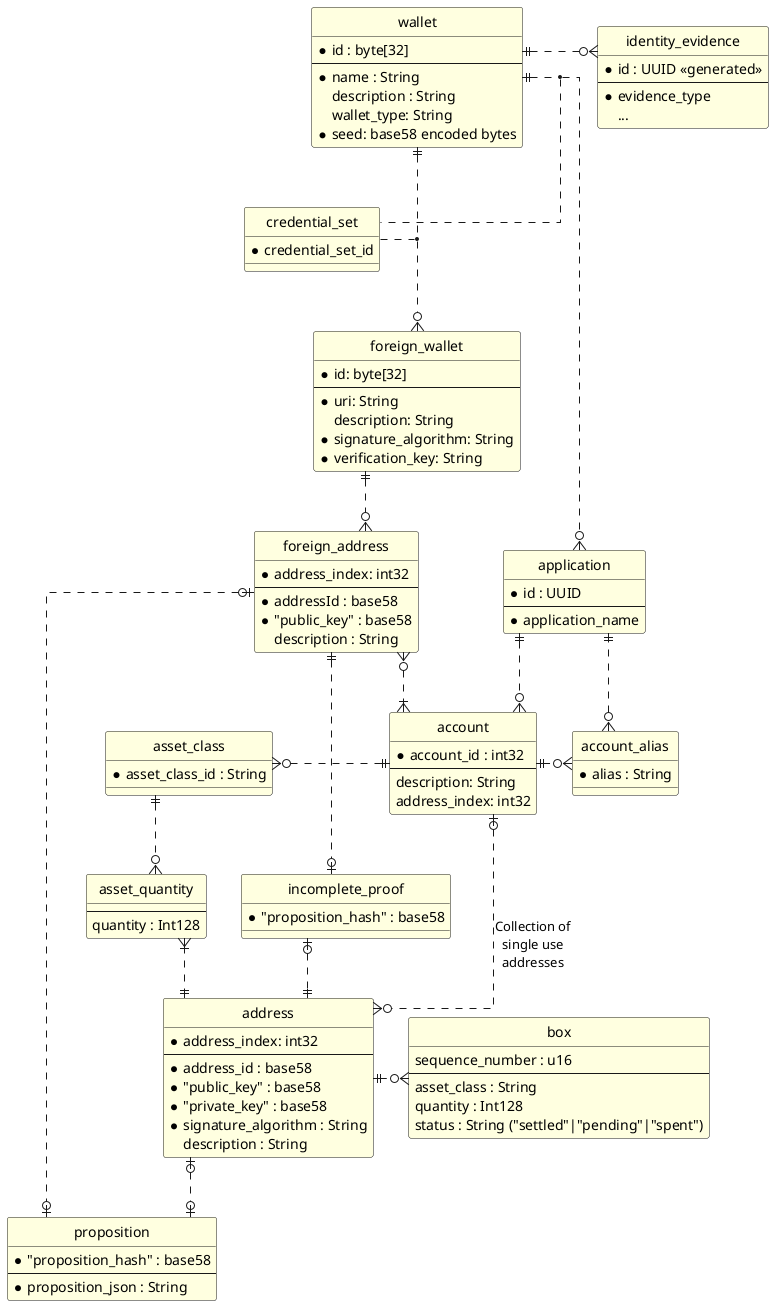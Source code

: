 @startuml

' hide the spot
hide circle

' avoid problems with angled crows feet
skinparam linetype ortho

skinparam class {
  BackgroundColor LightYellow
}

entity wallet {
  *id : byte[32]
  --
  *name : String
  description : String
  wallet_type: String
  *seed: base58 encoded bytes
}

entity "identity_evidence" as identity {
  *id : UUID <<generated>>
  --
  *evidence_type
  ...
}

entity foreign_wallet {
  *id: byte[32]
  --
  *uri: String
  description: String
  * signature_algorithm: String
  * verification_key: String
}

entity credential_set {
  *credential_set_id
}

entity application {
  *id : UUID
  --
  *application_name
}

entity account  {
  *account_id : int32
  --
  description: String
  address_index: int32
}

entity account_alias {
  * alias : String
}

entity asset_class  {
    * asset_class_id : String
}

entity asset_quantity {
    ---
    quantity : Int128
}

entity "address" as addr  {
  *address_index: int32
  --
  *address_id : base58
  *"public_key" : base58
  *"private_key" : base58
  *signature_algorithm : String
  description : String
}

entity box {
  sequence_number : u16
  --
  asset_class : String
  quantity : Int128
  status : String ("settled"|"pending"|"spent")
}

entity "foreign_address" as foreign  {
  *address_index: int32
  --
  *addressId : base58
  *"public_key" : base58
  description : String
}

entity "proposition" as prop  {
  *"proposition_hash" : base58
  --
  *proposition_json : String
}

entity "incomplete_proof" as proof  {
  *"proposition_hash" : base58
}

foreign }o..|{ account
wallet ||.o{ identity
wallet ||.o{ application
application ||..o{ account
account_alias}o..||application
(wallet, application) . credential_set
wallet ||..o{ foreign_wallet
credential_set . (foreign_wallet, wallet)
foreign_wallet ||..o{ foreign
account||.o{account_alias
account |o...o{ addr : "Collection of\nsingle use\naddresses"
asset_class }o.|| account
asset_class ||..o{ asset_quantity
asset_quantity }|..|| addr
addr |o..o| prop
addr ||.o{ box
proof |o.||addr
foreign |o..o| prop
foreign ||..o| proof
credential_set -[hidden] foreign
@enduml
